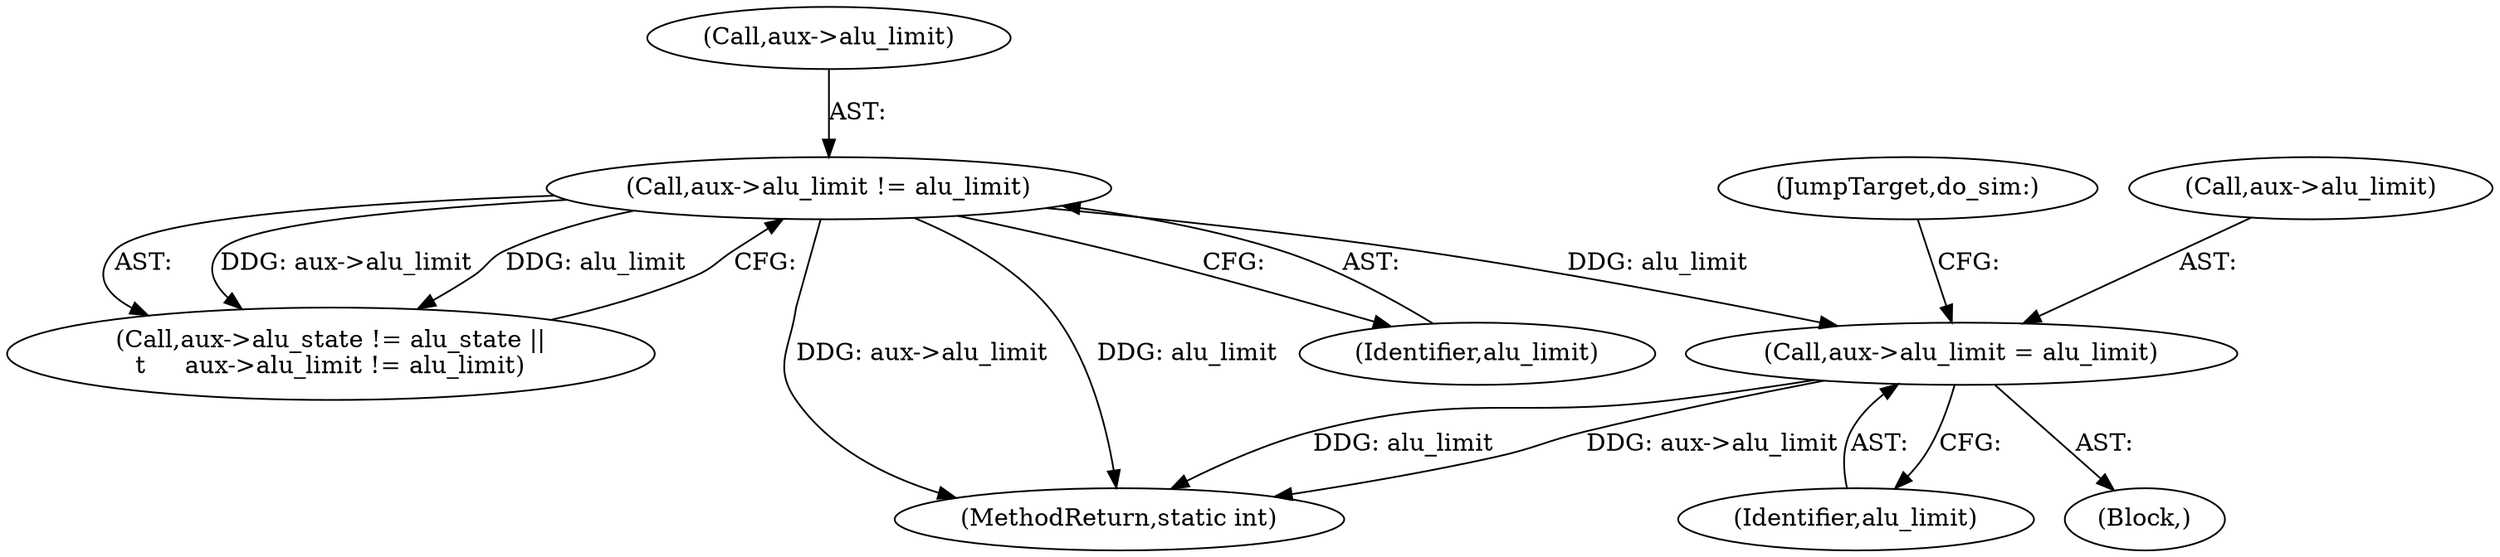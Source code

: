 digraph "0_linux_d3bd7413e0ca40b60cf60d4003246d067cafdeda_0@pointer" {
"1000202" [label="(Call,aux->alu_limit = alu_limit)"];
"1000189" [label="(Call,aux->alu_limit != alu_limit)"];
"1000189" [label="(Call,aux->alu_limit != alu_limit)"];
"1000110" [label="(Block,)"];
"1000207" [label="(JumpTarget,do_sim:)"];
"1000206" [label="(Identifier,alu_limit)"];
"1000193" [label="(Identifier,alu_limit)"];
"1000202" [label="(Call,aux->alu_limit = alu_limit)"];
"1000203" [label="(Call,aux->alu_limit)"];
"1000183" [label="(Call,aux->alu_state != alu_state ||\n\t     aux->alu_limit != alu_limit)"];
"1000190" [label="(Call,aux->alu_limit)"];
"1000248" [label="(MethodReturn,static int)"];
"1000202" -> "1000110"  [label="AST: "];
"1000202" -> "1000206"  [label="CFG: "];
"1000203" -> "1000202"  [label="AST: "];
"1000206" -> "1000202"  [label="AST: "];
"1000207" -> "1000202"  [label="CFG: "];
"1000202" -> "1000248"  [label="DDG: alu_limit"];
"1000202" -> "1000248"  [label="DDG: aux->alu_limit"];
"1000189" -> "1000202"  [label="DDG: alu_limit"];
"1000189" -> "1000183"  [label="AST: "];
"1000189" -> "1000193"  [label="CFG: "];
"1000190" -> "1000189"  [label="AST: "];
"1000193" -> "1000189"  [label="AST: "];
"1000183" -> "1000189"  [label="CFG: "];
"1000189" -> "1000248"  [label="DDG: aux->alu_limit"];
"1000189" -> "1000248"  [label="DDG: alu_limit"];
"1000189" -> "1000183"  [label="DDG: aux->alu_limit"];
"1000189" -> "1000183"  [label="DDG: alu_limit"];
}
